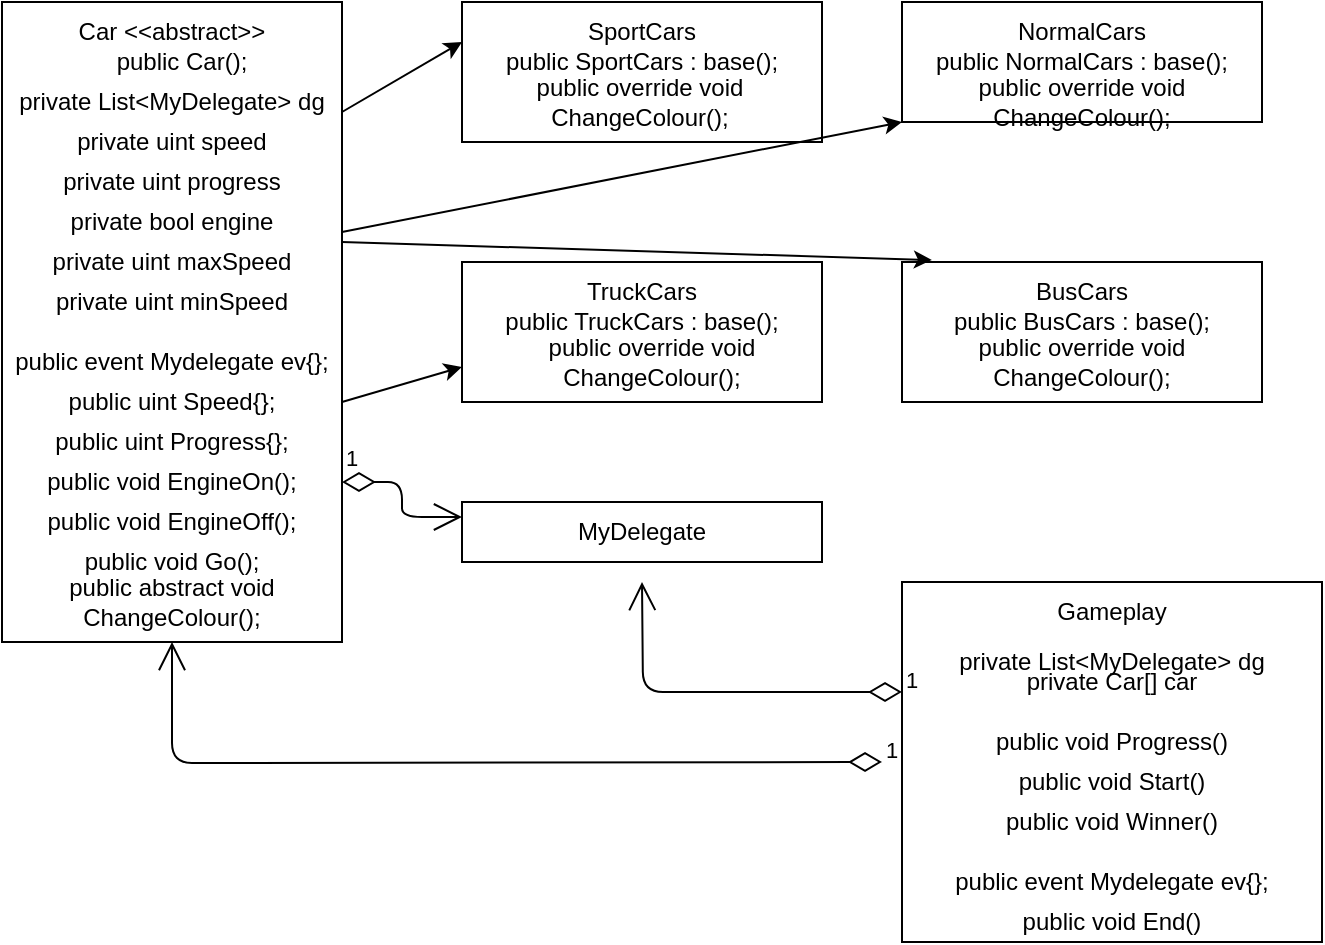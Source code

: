 <mxfile version="15.3.7" type="device"><diagram id="nyQ8fXHauhj6_wi2yvBw" name="Page-1"><mxGraphModel dx="1422" dy="794" grid="1" gridSize="10" guides="1" tooltips="1" connect="1" arrows="1" fold="1" page="1" pageScale="1" pageWidth="827" pageHeight="1169" math="0" shadow="0"><root><mxCell id="0"/><mxCell id="1" parent="0"/><mxCell id="jV2DjWnWQp6K_XsWCt80-1" value="" style="rounded=0;whiteSpace=wrap;html=1;" vertex="1" parent="1"><mxGeometry x="220" y="600" width="170" height="320" as="geometry"/></mxCell><mxCell id="jV2DjWnWQp6K_XsWCt80-2" value="Car &amp;lt;&amp;lt;abstract&amp;gt;&amp;gt;" style="text;html=1;strokeColor=none;fillColor=none;align=center;verticalAlign=middle;whiteSpace=wrap;rounded=0;" vertex="1" parent="1"><mxGeometry x="220" y="600" width="170" height="30" as="geometry"/></mxCell><mxCell id="jV2DjWnWQp6K_XsWCt80-3" value="private uint speed" style="text;html=1;strokeColor=none;fillColor=none;align=center;verticalAlign=middle;whiteSpace=wrap;rounded=0;" vertex="1" parent="1"><mxGeometry x="220" y="660" width="170" height="20" as="geometry"/></mxCell><mxCell id="jV2DjWnWQp6K_XsWCt80-4" value="private uint progress" style="text;html=1;strokeColor=none;fillColor=none;align=center;verticalAlign=middle;whiteSpace=wrap;rounded=0;" vertex="1" parent="1"><mxGeometry x="220" y="680" width="170" height="20" as="geometry"/></mxCell><mxCell id="jV2DjWnWQp6K_XsWCt80-5" value="private bool engine" style="text;html=1;strokeColor=none;fillColor=none;align=center;verticalAlign=middle;whiteSpace=wrap;rounded=0;" vertex="1" parent="1"><mxGeometry x="220" y="700" width="170" height="20" as="geometry"/></mxCell><mxCell id="jV2DjWnWQp6K_XsWCt80-6" value="public uint Speed{};" style="text;html=1;strokeColor=none;fillColor=none;align=center;verticalAlign=middle;whiteSpace=wrap;rounded=0;" vertex="1" parent="1"><mxGeometry x="220" y="790" width="170" height="20" as="geometry"/></mxCell><mxCell id="jV2DjWnWQp6K_XsWCt80-7" value="public uint Progress{};" style="text;html=1;strokeColor=none;fillColor=none;align=center;verticalAlign=middle;whiteSpace=wrap;rounded=0;" vertex="1" parent="1"><mxGeometry x="220" y="810" width="170" height="20" as="geometry"/></mxCell><mxCell id="jV2DjWnWQp6K_XsWCt80-8" value="public&amp;nbsp;void EngineOn();" style="text;html=1;strokeColor=none;fillColor=none;align=center;verticalAlign=middle;whiteSpace=wrap;rounded=0;" vertex="1" parent="1"><mxGeometry x="220" y="830" width="170" height="20" as="geometry"/></mxCell><mxCell id="jV2DjWnWQp6K_XsWCt80-9" value="public&amp;nbsp;void EngineOff();" style="text;html=1;strokeColor=none;fillColor=none;align=center;verticalAlign=middle;whiteSpace=wrap;rounded=0;" vertex="1" parent="1"><mxGeometry x="220" y="850" width="170" height="20" as="geometry"/></mxCell><mxCell id="jV2DjWnWQp6K_XsWCt80-10" value="public&amp;nbsp;void Go();" style="text;html=1;strokeColor=none;fillColor=none;align=center;verticalAlign=middle;whiteSpace=wrap;rounded=0;" vertex="1" parent="1"><mxGeometry x="220" y="870" width="170" height="20" as="geometry"/></mxCell><mxCell id="jV2DjWnWQp6K_XsWCt80-11" value="" style="rounded=0;whiteSpace=wrap;html=1;" vertex="1" parent="1"><mxGeometry x="450" y="600" width="180" height="70" as="geometry"/></mxCell><mxCell id="jV2DjWnWQp6K_XsWCt80-12" value="SportCars" style="text;html=1;strokeColor=none;fillColor=none;align=center;verticalAlign=middle;whiteSpace=wrap;rounded=0;" vertex="1" parent="1"><mxGeometry x="450" y="600" width="180" height="30" as="geometry"/></mxCell><mxCell id="jV2DjWnWQp6K_XsWCt80-13" value="private uint maxSpeed" style="text;html=1;strokeColor=none;fillColor=none;align=center;verticalAlign=middle;whiteSpace=wrap;rounded=0;" vertex="1" parent="1"><mxGeometry x="220" y="720" width="170" height="20" as="geometry"/></mxCell><mxCell id="jV2DjWnWQp6K_XsWCt80-14" value="private uint minSpeed" style="text;html=1;strokeColor=none;fillColor=none;align=center;verticalAlign=middle;whiteSpace=wrap;rounded=0;" vertex="1" parent="1"><mxGeometry x="220" y="740" width="170" height="20" as="geometry"/></mxCell><mxCell id="jV2DjWnWQp6K_XsWCt80-15" value="" style="rounded=0;whiteSpace=wrap;html=1;" vertex="1" parent="1"><mxGeometry x="670" y="600" width="180" height="60" as="geometry"/></mxCell><mxCell id="jV2DjWnWQp6K_XsWCt80-16" value="NormalCars" style="text;html=1;strokeColor=none;fillColor=none;align=center;verticalAlign=middle;whiteSpace=wrap;rounded=0;" vertex="1" parent="1"><mxGeometry x="670" y="600" width="180" height="30" as="geometry"/></mxCell><mxCell id="jV2DjWnWQp6K_XsWCt80-17" value="" style="rounded=0;whiteSpace=wrap;html=1;" vertex="1" parent="1"><mxGeometry x="450" y="730" width="180" height="70" as="geometry"/></mxCell><mxCell id="jV2DjWnWQp6K_XsWCt80-18" value="TruckCars" style="text;html=1;strokeColor=none;fillColor=none;align=center;verticalAlign=middle;whiteSpace=wrap;rounded=0;" vertex="1" parent="1"><mxGeometry x="450" y="730" width="180" height="30" as="geometry"/></mxCell><mxCell id="jV2DjWnWQp6K_XsWCt80-19" value="" style="rounded=0;whiteSpace=wrap;html=1;" vertex="1" parent="1"><mxGeometry x="670" y="730" width="180" height="70" as="geometry"/></mxCell><mxCell id="jV2DjWnWQp6K_XsWCt80-20" value="BusCars" style="text;html=1;strokeColor=none;fillColor=none;align=center;verticalAlign=middle;whiteSpace=wrap;rounded=0;" vertex="1" parent="1"><mxGeometry x="670" y="730" width="180" height="30" as="geometry"/></mxCell><mxCell id="jV2DjWnWQp6K_XsWCt80-21" value="private List&amp;lt;MyDelegate&amp;gt; dg" style="text;html=1;strokeColor=none;fillColor=none;align=center;verticalAlign=middle;whiteSpace=wrap;rounded=0;" vertex="1" parent="1"><mxGeometry x="220" y="640" width="170" height="20" as="geometry"/></mxCell><mxCell id="jV2DjWnWQp6K_XsWCt80-22" value="public event Mydelegate ev{};" style="text;html=1;strokeColor=none;fillColor=none;align=center;verticalAlign=middle;whiteSpace=wrap;rounded=0;" vertex="1" parent="1"><mxGeometry x="220" y="770" width="170" height="20" as="geometry"/></mxCell><mxCell id="jV2DjWnWQp6K_XsWCt80-23" value="" style="endArrow=classic;html=1;exitX=1;exitY=0.75;exitDx=0;exitDy=0;" edge="1" parent="1" source="jV2DjWnWQp6K_XsWCt80-21"><mxGeometry width="50" height="50" relative="1" as="geometry"><mxPoint x="400" y="670" as="sourcePoint"/><mxPoint x="450" y="620" as="targetPoint"/></mxGeometry></mxCell><mxCell id="jV2DjWnWQp6K_XsWCt80-24" value="" style="endArrow=classic;html=1;exitX=1;exitY=0.5;exitDx=0;exitDy=0;entryX=0;entryY=0.75;entryDx=0;entryDy=0;" edge="1" parent="1" source="jV2DjWnWQp6K_XsWCt80-6" target="jV2DjWnWQp6K_XsWCt80-17"><mxGeometry width="50" height="50" relative="1" as="geometry"><mxPoint x="420" y="890" as="sourcePoint"/><mxPoint x="470" y="840" as="targetPoint"/></mxGeometry></mxCell><mxCell id="jV2DjWnWQp6K_XsWCt80-25" value="" style="endArrow=classic;html=1;exitX=1;exitY=0.75;exitDx=0;exitDy=0;entryX=0;entryY=1;entryDx=0;entryDy=0;" edge="1" parent="1" source="jV2DjWnWQp6K_XsWCt80-5" target="jV2DjWnWQp6K_XsWCt80-15"><mxGeometry width="50" height="50" relative="1" as="geometry"><mxPoint x="400" y="740" as="sourcePoint"/><mxPoint x="450" y="690" as="targetPoint"/></mxGeometry></mxCell><mxCell id="jV2DjWnWQp6K_XsWCt80-26" value="" style="endArrow=classic;html=1;exitX=1;exitY=1;exitDx=0;exitDy=0;entryX=0.083;entryY=-0.033;entryDx=0;entryDy=0;entryPerimeter=0;" edge="1" parent="1" source="jV2DjWnWQp6K_XsWCt80-5" target="jV2DjWnWQp6K_XsWCt80-20"><mxGeometry width="50" height="50" relative="1" as="geometry"><mxPoint x="390" y="720" as="sourcePoint"/><mxPoint x="440" y="670" as="targetPoint"/></mxGeometry></mxCell><mxCell id="jV2DjWnWQp6K_XsWCt80-27" value="" style="rounded=0;whiteSpace=wrap;html=1;" vertex="1" parent="1"><mxGeometry x="450" y="850" width="180" height="30" as="geometry"/></mxCell><mxCell id="jV2DjWnWQp6K_XsWCt80-28" value="MyDelegate" style="text;html=1;strokeColor=none;fillColor=none;align=center;verticalAlign=middle;whiteSpace=wrap;rounded=0;" vertex="1" parent="1"><mxGeometry x="450" y="850" width="180" height="30" as="geometry"/></mxCell><mxCell id="jV2DjWnWQp6K_XsWCt80-29" value="1" style="endArrow=open;html=1;endSize=12;startArrow=diamondThin;startSize=14;startFill=0;edgeStyle=orthogonalEdgeStyle;align=left;verticalAlign=bottom;exitX=1;exitY=0.5;exitDx=0;exitDy=0;entryX=0;entryY=0.25;entryDx=0;entryDy=0;" edge="1" parent="1" source="jV2DjWnWQp6K_XsWCt80-8" target="jV2DjWnWQp6K_XsWCt80-28"><mxGeometry x="-1" y="3" relative="1" as="geometry"><mxPoint x="410" y="920" as="sourcePoint"/><mxPoint x="570" y="920" as="targetPoint"/></mxGeometry></mxCell><mxCell id="jV2DjWnWQp6K_XsWCt80-30" value="" style="rounded=0;whiteSpace=wrap;html=1;" vertex="1" parent="1"><mxGeometry x="670" y="890" width="210" height="180" as="geometry"/></mxCell><mxCell id="jV2DjWnWQp6K_XsWCt80-31" value="Gameplay" style="text;html=1;strokeColor=none;fillColor=none;align=center;verticalAlign=middle;whiteSpace=wrap;rounded=0;" vertex="1" parent="1"><mxGeometry x="670" y="890" width="210" height="30" as="geometry"/></mxCell><mxCell id="jV2DjWnWQp6K_XsWCt80-32" value="private Car[] car" style="text;html=1;strokeColor=none;fillColor=none;align=center;verticalAlign=middle;whiteSpace=wrap;rounded=0;" vertex="1" parent="1"><mxGeometry x="670" y="930" width="210" height="20" as="geometry"/></mxCell><mxCell id="jV2DjWnWQp6K_XsWCt80-33" value="public void Start()" style="text;html=1;strokeColor=none;fillColor=none;align=center;verticalAlign=middle;whiteSpace=wrap;rounded=0;" vertex="1" parent="1"><mxGeometry x="670" y="980" width="210" height="20" as="geometry"/></mxCell><mxCell id="jV2DjWnWQp6K_XsWCt80-34" value="public void Progress()" style="text;html=1;strokeColor=none;fillColor=none;align=center;verticalAlign=middle;whiteSpace=wrap;rounded=0;" vertex="1" parent="1"><mxGeometry x="670" y="960" width="210" height="20" as="geometry"/></mxCell><mxCell id="jV2DjWnWQp6K_XsWCt80-35" value="public void Winner()" style="text;html=1;strokeColor=none;fillColor=none;align=center;verticalAlign=middle;whiteSpace=wrap;rounded=0;" vertex="1" parent="1"><mxGeometry x="670" y="1000" width="210" height="20" as="geometry"/></mxCell><mxCell id="jV2DjWnWQp6K_XsWCt80-36" value="public SportCars : base();" style="text;html=1;strokeColor=none;fillColor=none;align=center;verticalAlign=middle;whiteSpace=wrap;rounded=0;" vertex="1" parent="1"><mxGeometry x="450" y="620" width="180" height="20" as="geometry"/></mxCell><mxCell id="jV2DjWnWQp6K_XsWCt80-37" value="public NormalCars : base();" style="text;html=1;strokeColor=none;fillColor=none;align=center;verticalAlign=middle;whiteSpace=wrap;rounded=0;" vertex="1" parent="1"><mxGeometry x="670" y="620" width="180" height="20" as="geometry"/></mxCell><mxCell id="jV2DjWnWQp6K_XsWCt80-38" value="public TruckCars : base();" style="text;html=1;strokeColor=none;fillColor=none;align=center;verticalAlign=middle;whiteSpace=wrap;rounded=0;" vertex="1" parent="1"><mxGeometry x="450" y="750" width="180" height="20" as="geometry"/></mxCell><mxCell id="jV2DjWnWQp6K_XsWCt80-39" value="public BusCars : base();" style="text;html=1;strokeColor=none;fillColor=none;align=center;verticalAlign=middle;whiteSpace=wrap;rounded=0;" vertex="1" parent="1"><mxGeometry x="670" y="750" width="180" height="20" as="geometry"/></mxCell><mxCell id="jV2DjWnWQp6K_XsWCt80-40" value="1" style="endArrow=open;html=1;endSize=12;startArrow=diamondThin;startSize=14;startFill=0;edgeStyle=orthogonalEdgeStyle;align=left;verticalAlign=bottom;entryX=0.5;entryY=1;entryDx=0;entryDy=0;" edge="1" parent="1" target="jV2DjWnWQp6K_XsWCt80-1"><mxGeometry x="-1" y="3" relative="1" as="geometry"><mxPoint x="660" y="980" as="sourcePoint"/><mxPoint x="690" y="980" as="targetPoint"/></mxGeometry></mxCell><mxCell id="jV2DjWnWQp6K_XsWCt80-41" value="public Car();" style="text;html=1;strokeColor=none;fillColor=none;align=center;verticalAlign=middle;whiteSpace=wrap;rounded=0;" vertex="1" parent="1"><mxGeometry x="220" y="620" width="180" height="20" as="geometry"/></mxCell><mxCell id="jV2DjWnWQp6K_XsWCt80-42" value="private List&amp;lt;MyDelegate&amp;gt; dg" style="text;html=1;strokeColor=none;fillColor=none;align=center;verticalAlign=middle;whiteSpace=wrap;rounded=0;" vertex="1" parent="1"><mxGeometry x="690" y="920" width="170" height="20" as="geometry"/></mxCell><mxCell id="jV2DjWnWQp6K_XsWCt80-43" value="1" style="endArrow=open;html=1;endSize=12;startArrow=diamondThin;startSize=14;startFill=0;edgeStyle=orthogonalEdgeStyle;align=left;verticalAlign=bottom;exitX=0;exitY=0.75;exitDx=0;exitDy=0;" edge="1" parent="1" source="jV2DjWnWQp6K_XsWCt80-32"><mxGeometry x="-1" y="3" relative="1" as="geometry"><mxPoint x="430" y="930" as="sourcePoint"/><mxPoint x="540" y="890" as="targetPoint"/></mxGeometry></mxCell><mxCell id="jV2DjWnWQp6K_XsWCt80-44" value="public event Mydelegate ev{};" style="text;html=1;strokeColor=none;fillColor=none;align=center;verticalAlign=middle;whiteSpace=wrap;rounded=0;" vertex="1" parent="1"><mxGeometry x="690" y="1030" width="170" height="20" as="geometry"/></mxCell><mxCell id="jV2DjWnWQp6K_XsWCt80-45" value="public void End()" style="text;html=1;strokeColor=none;fillColor=none;align=center;verticalAlign=middle;whiteSpace=wrap;rounded=0;" vertex="1" parent="1"><mxGeometry x="670" y="1050" width="210" height="20" as="geometry"/></mxCell><mxCell id="jV2DjWnWQp6K_XsWCt80-46" value="public abstract void ChangeColour();" style="text;html=1;strokeColor=none;fillColor=none;align=center;verticalAlign=middle;whiteSpace=wrap;rounded=0;" vertex="1" parent="1"><mxGeometry x="220" y="890" width="170" height="20" as="geometry"/></mxCell><mxCell id="jV2DjWnWQp6K_XsWCt80-47" value="public override void ChangeColour();" style="text;html=1;strokeColor=none;fillColor=none;align=center;verticalAlign=middle;whiteSpace=wrap;rounded=0;" vertex="1" parent="1"><mxGeometry x="454" y="640" width="170" height="20" as="geometry"/></mxCell><mxCell id="jV2DjWnWQp6K_XsWCt80-48" value="public override void ChangeColour();" style="text;html=1;strokeColor=none;fillColor=none;align=center;verticalAlign=middle;whiteSpace=wrap;rounded=0;" vertex="1" parent="1"><mxGeometry x="675" y="640" width="170" height="20" as="geometry"/></mxCell><mxCell id="jV2DjWnWQp6K_XsWCt80-49" value="public override void ChangeColour();" style="text;html=1;strokeColor=none;fillColor=none;align=center;verticalAlign=middle;whiteSpace=wrap;rounded=0;" vertex="1" parent="1"><mxGeometry x="460" y="770" width="170" height="20" as="geometry"/></mxCell><mxCell id="jV2DjWnWQp6K_XsWCt80-50" value="public override void ChangeColour();" style="text;html=1;strokeColor=none;fillColor=none;align=center;verticalAlign=middle;whiteSpace=wrap;rounded=0;" vertex="1" parent="1"><mxGeometry x="675" y="770" width="170" height="20" as="geometry"/></mxCell></root></mxGraphModel></diagram></mxfile>